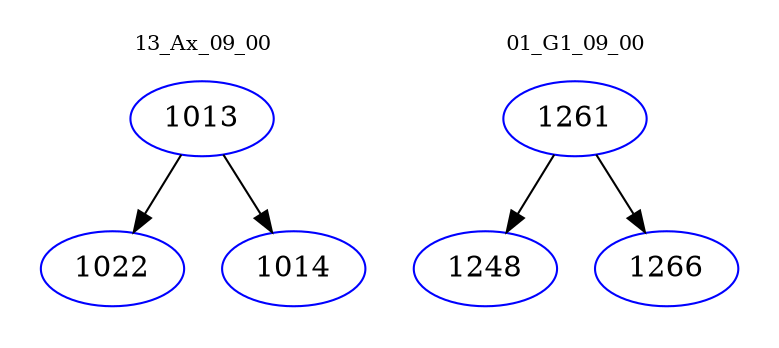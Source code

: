 digraph{
subgraph cluster_0 {
color = white
label = "13_Ax_09_00";
fontsize=10;
T0_1013 [label="1013", color="blue"]
T0_1013 -> T0_1022 [color="black"]
T0_1022 [label="1022", color="blue"]
T0_1013 -> T0_1014 [color="black"]
T0_1014 [label="1014", color="blue"]
}
subgraph cluster_1 {
color = white
label = "01_G1_09_00";
fontsize=10;
T1_1261 [label="1261", color="blue"]
T1_1261 -> T1_1248 [color="black"]
T1_1248 [label="1248", color="blue"]
T1_1261 -> T1_1266 [color="black"]
T1_1266 [label="1266", color="blue"]
}
}
